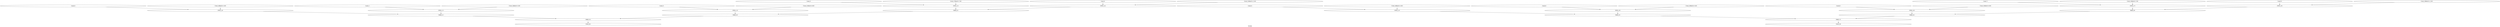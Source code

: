 /*
{
    "ALU" : ["FADD", "FMUL"],
    "MEMPORT"  : ["input", "output"],
    "Constant" : ["const"]
}
*/

strict digraph "for.body" {
label="for.body";
Load_0 [label="{Load_0}", opcode=INPUT, width=32];
Load_1 [label="{Load_1}", opcode=INPUT, width=32];
Load_2 [label="{Load_2}", opcode=INPUT, width=32];
Load_3 [label="{Load_3}", opcode=INPUT, width=32];
Load_4 [label="{Load_4}", opcode=INPUT, width=32];
Load_5 [label="{Load_5}", opcode=INPUT, width=32];
Load_6 [label="{Load_6}", opcode=INPUT, width=32];
Load_7 [label="{Load_7}", opcode=INPUT, width=32];
Load_8 [label="{Load_8}", opcode=INPUT, width=32];
Load_9 [label="{Load_9}", opcode=INPUT, width=32];
FMUL_10 [label="{FMUL_10}", opcode=FMUL, width=32];
FMUL_11 [label="{FMUL_11}", opcode=FMUL, width=32];
FMUL_12 [label="{FMUL_12}", opcode=FMUL, width=32];
FMUL_13 [label="{FMUL_13}", opcode=FMUL, width=32];
FMUL_14 [label="{FMUL_14}", opcode=FMUL, width=32];
FMUL_15 [label="{FMUL_15}", opcode=FMUL, width=32];
FMUL_16 [label="{FMUL_16}", opcode=FMUL, width=32];
FMUL_17 [label="{FMUL_17}", opcode=FMUL, width=32];
FMUL_18 [label="{FMUL_18}", opcode=FMUL, width=32];
FMUL_19 [label="{FMUL_19}", opcode=FMUL, width=32];
FADD_23 [label="{FADD_23}", opcode=FADD, width=32];
FADD_27 [label="{FADD_27}", opcode=FADD, width=32];
Store_28 [label="{Store_28}", opcode=OUTPUT, width=32];
Store_29 [label="{Store_29}", opcode=OUTPUT, width=32];
Const_30 [constVal="1", float32="5.00", label="{Const_30|float32=5.00}", opcode=CONST, width=32];
Const_31 [constVal="1", float32="9.00", label="{Const_31|float32=9.00}", opcode=CONST, width=32];
Const_32 [constVal="1", float32="11.00", label="{Const_32|float32=11.00}", opcode=CONST, width=32];
Const_33 [constVal="1", float32="7.00", label="{Const_33|float32=7.00}", opcode=CONST, width=32];
Const_34 [constVal="1", float32="5.00", label="{Const_34|float32=5.00}", opcode=CONST, width=32];
Const_35 [constVal="1", float32="9.00", label="{Const_35|float32=9.00}", opcode=CONST, width=32];
Const_36 [constVal="1", float32="3.00", label="{Const_36|float32=3.00}", opcode=CONST, width=32];
Const_37 [constVal="1", float32="7.00", label="{Const_37|float32=7.00}", opcode=CONST, width=32];
Const_38 [constVal="1", float32="3.00", label="{Const_38|float32=3.00}", opcode=CONST, width=32];
Const_39 [constVal="1", float32="11.00", label="{Const_39|float32=11.00}", opcode=CONST, width=32];
FADD_22 [label="{FADD_22}", opcode=FADD, width=32];
FADD_21 [label="{FADD_21}", opcode=FADD, width=32];
FADD_20 [label="{FADD_20}", opcode=FADD, width=32];
FADD_26 [label="{FADD_26}", opcode=FADD, width=32];
FADD_25 [label="{FADD_25}", opcode=FADD, width=32];
FADD_24 [label="{FADD_24}", opcode=FADD, width=32];
Load_0 -> FMUL_10  [driver=outPinA, load=inPinB];
Load_1 -> FMUL_11  [driver=outPinA, load=inPinB];
Load_2 -> FMUL_12  [driver=outPinA, load=inPinB];
Load_3 -> FMUL_13  [driver=outPinA, load=inPinB];
Load_4 -> FMUL_14  [driver=outPinA, load=inPinB];
Load_5 -> FMUL_15  [driver=outPinA, load=inPinB];
Load_6 -> FMUL_16  [driver=outPinA, load=inPinB];
Load_7 -> FMUL_17  [driver=outPinA, load=inPinB];
Load_8 -> FMUL_18  [driver=outPinA, load=inPinB];
Load_9 -> FMUL_19  [driver=outPinA, load=inPinB];
FMUL_10 -> FADD_21  [driver=outPinA, load=inPinB];
FMUL_11 -> FADD_21  [driver=outPinA, load=inPinA];
FMUL_12 -> FADD_22  [driver=outPinA, load=inPinB];
FMUL_13 -> FADD_20  [driver=outPinA, load=inPinB];
FMUL_14 -> FADD_22  [driver=outPinA, load=inPinA];
FMUL_15 -> FADD_25  [driver=outPinA, load=inPinB];
FMUL_16 -> FADD_25  [driver=outPinA, load=inPinA];
FMUL_17 -> FADD_26  [driver=outPinA, load=inPinB];
FMUL_18 -> FADD_24  [driver=outPinA, load=inPinB];
FMUL_19 -> FADD_26  [driver=outPinA, load=inPinA];
FADD_23 -> Store_28  [driver=outPinA, load=inPinA];
FADD_27 -> Store_29  [driver=outPinA, load=inPinA];
Const_30 -> FMUL_16  [driver=outPinA, load=inPinA];
Const_31 -> FMUL_13  [driver=outPinA, load=inPinA];
Const_32 -> FMUL_14  [driver=outPinA, load=inPinA];
Const_33 -> FMUL_17  [driver=outPinA, load=inPinA];
Const_34 -> FMUL_11  [driver=outPinA, load=inPinA];
Const_35 -> FMUL_18  [driver=outPinA, load=inPinA];
Const_36 -> FMUL_15  [driver=outPinA, load=inPinA];
Const_37 -> FMUL_12  [driver=outPinA, load=inPinA];
Const_38 -> FMUL_10  [driver=outPinA, load=inPinA];
Const_39 -> FMUL_19  [driver=outPinA, load=inPinA];
FADD_22 -> FADD_20  [driver=outPinA, load=inPinA];
FADD_21 -> FADD_23  [driver=outPinA, load=inPinB];
FADD_20 -> FADD_23  [driver=outPinA, load=inPinA];
FADD_26 -> FADD_24  [driver=outPinA, load=inPinA];
FADD_25 -> FADD_27  [driver=outPinA, load=inPinB];
FADD_24 -> FADD_27  [driver=outPinA, load=inPinA];
}
